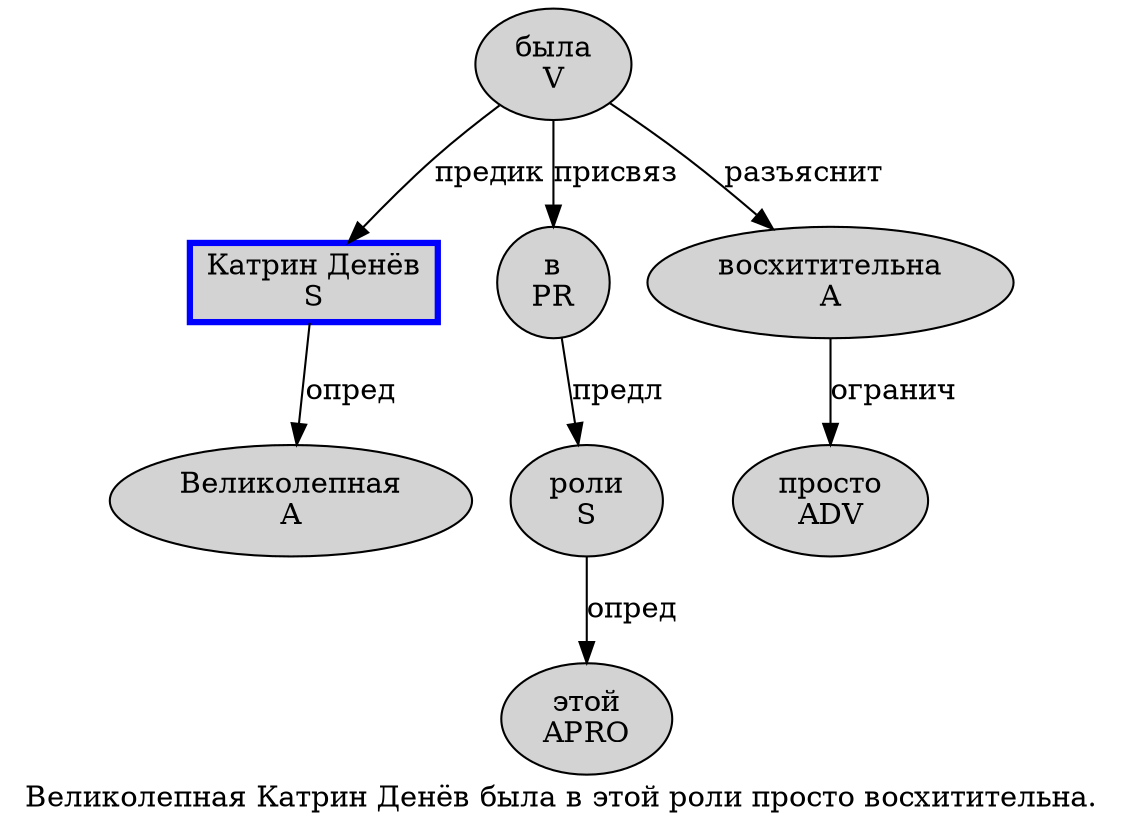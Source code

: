 digraph SENTENCE_559 {
	graph [label="Великолепная Катрин Денёв была в этой роли просто восхитительна."]
	node [style=filled]
		0 [label="Великолепная
A" color="" fillcolor=lightgray penwidth=1 shape=ellipse]
		1 [label="Катрин Денёв
S" color=blue fillcolor=lightgray penwidth=3 shape=box]
		2 [label="была
V" color="" fillcolor=lightgray penwidth=1 shape=ellipse]
		3 [label="в
PR" color="" fillcolor=lightgray penwidth=1 shape=ellipse]
		4 [label="этой
APRO" color="" fillcolor=lightgray penwidth=1 shape=ellipse]
		5 [label="роли
S" color="" fillcolor=lightgray penwidth=1 shape=ellipse]
		6 [label="просто
ADV" color="" fillcolor=lightgray penwidth=1 shape=ellipse]
		7 [label="восхитительна
A" color="" fillcolor=lightgray penwidth=1 shape=ellipse]
			3 -> 5 [label="предл"]
			5 -> 4 [label="опред"]
			7 -> 6 [label="огранич"]
			1 -> 0 [label="опред"]
			2 -> 1 [label="предик"]
			2 -> 3 [label="присвяз"]
			2 -> 7 [label="разъяснит"]
}